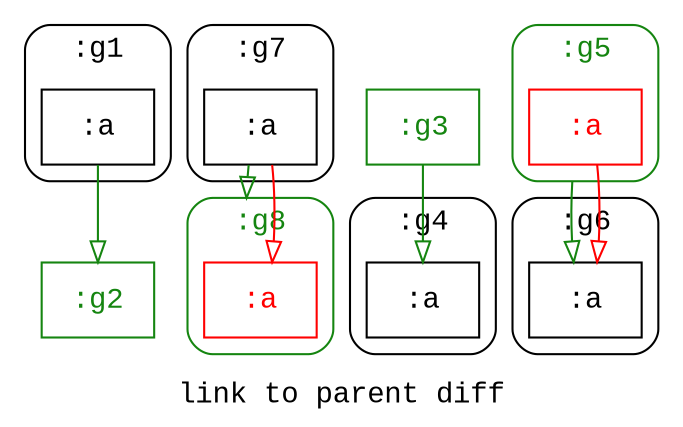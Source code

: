digraph D {
    label="link to parent diff";
    tooltip="link to parent diff";
    bgcolor="#ffffff";
    fontcolor="#000000";
    fontname="Courier New";
    compound=true;
    
    subgraph cluster_node1 { /* :g1 */
        label=":g1";
        style="rounded";
        fontname="Courier New";
        color="#000000";
        fontcolor="#000000";
        tooltip=":g1";
        
        node2 [color="#000000",fontcolor="#000000",fontname="Courier New",shape="rectangle",tooltip=":g1:a",label=":a"]
    }
    
    subgraph cluster_node11 { /* :g7 */
        label=":g7";
        style="rounded";
        fontname="Courier New";
        color="#000000";
        fontcolor="#000000";
        tooltip=":g7";
        
        node12 [color="#000000",fontcolor="#000000",fontname="Courier New",shape="rectangle",tooltip=":g7:a",label=":a"]
    }
    
    subgraph cluster_node13 { /* :g8 */
        label=":g8";
        style="rounded";
        fontname="Courier New";
        color="#158510";
        fontcolor="#158510";
        tooltip=":g8";
        
        node14 [color="#ff0000",fontcolor="#ff0000",fontname="Courier New",shape="rectangle",tooltip=":g8:a",label=":a"]
    }
    
    node3 [color="#158510",fontcolor="#158510",fontname="Courier New",shape="rectangle",tooltip=":g2",label=":g2"]
    
    node4 [color="#158510",fontcolor="#158510",fontname="Courier New",shape="rectangle",tooltip=":g3",label=":g3"]
    
    subgraph cluster_node5 { /* :g4 */
        label=":g4";
        style="rounded";
        fontname="Courier New";
        color="#000000";
        fontcolor="#000000";
        tooltip=":g4";
        
        node6 [color="#000000",fontcolor="#000000",fontname="Courier New",shape="rectangle",tooltip=":g4:a",label=":a"]
    }
    
    subgraph cluster_node7 { /* :g5 */
        label=":g5";
        style="rounded";
        fontname="Courier New";
        color="#158510";
        fontcolor="#158510";
        tooltip=":g5";
        
        node8 [color="#ff0000",fontcolor="#ff0000",fontname="Courier New",shape="rectangle",tooltip=":g5:a",label=":a"]
    }
    
    subgraph cluster_node9 { /* :g6 */
        label=":g6";
        style="rounded";
        fontname="Courier New";
        color="#000000";
        fontcolor="#000000";
        tooltip=":g6";
        
        node10 [color="#000000",fontcolor="#000000",fontname="Courier New",shape="rectangle",tooltip=":g6:a",label=":a"]
    }
    
    node12 -> node14 [arrowhead="empty",color="#158510",lhead="cluster_node13",tooltip=":g7:a\n   ->\n:g8",]
    node12 -> node14 [arrowhead="empty",color="#ff0000",tooltip=":g7:a\n   ->\n:g8:a",]
    node2 -> node3 [arrowhead="empty",color="#158510",tooltip=":g1:a\n   ->\n:g2",]
    node4 -> node6 [arrowhead="empty",color="#158510",tooltip=":g3\n   ->\n:g4:a",]
    node8 -> node10 [arrowhead="empty",color="#158510",ltail="cluster_node7",tooltip=":g5\n   ->\n:g6:a",]
    node8 -> node10 [arrowhead="empty",color="#ff0000",tooltip=":g5:a\n   ->\n:g6:a",]
}
